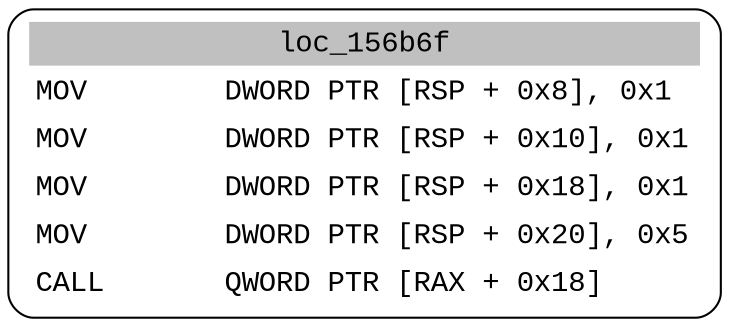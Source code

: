 digraph asm_graph {
1941 [
shape="Mrecord" fontname="Courier New"label =<<table border="0" cellborder="0" cellpadding="3"><tr><td align="center" colspan="2" bgcolor="grey">loc_156b6f</td></tr><tr><td align="left">MOV        DWORD PTR [RSP + 0x8], 0x1</td></tr><tr><td align="left">MOV        DWORD PTR [RSP + 0x10], 0x1</td></tr><tr><td align="left">MOV        DWORD PTR [RSP + 0x18], 0x1</td></tr><tr><td align="left">MOV        DWORD PTR [RSP + 0x20], 0x5</td></tr><tr><td align="left">CALL       QWORD PTR [RAX + 0x18]</td></tr></table>> ];
}